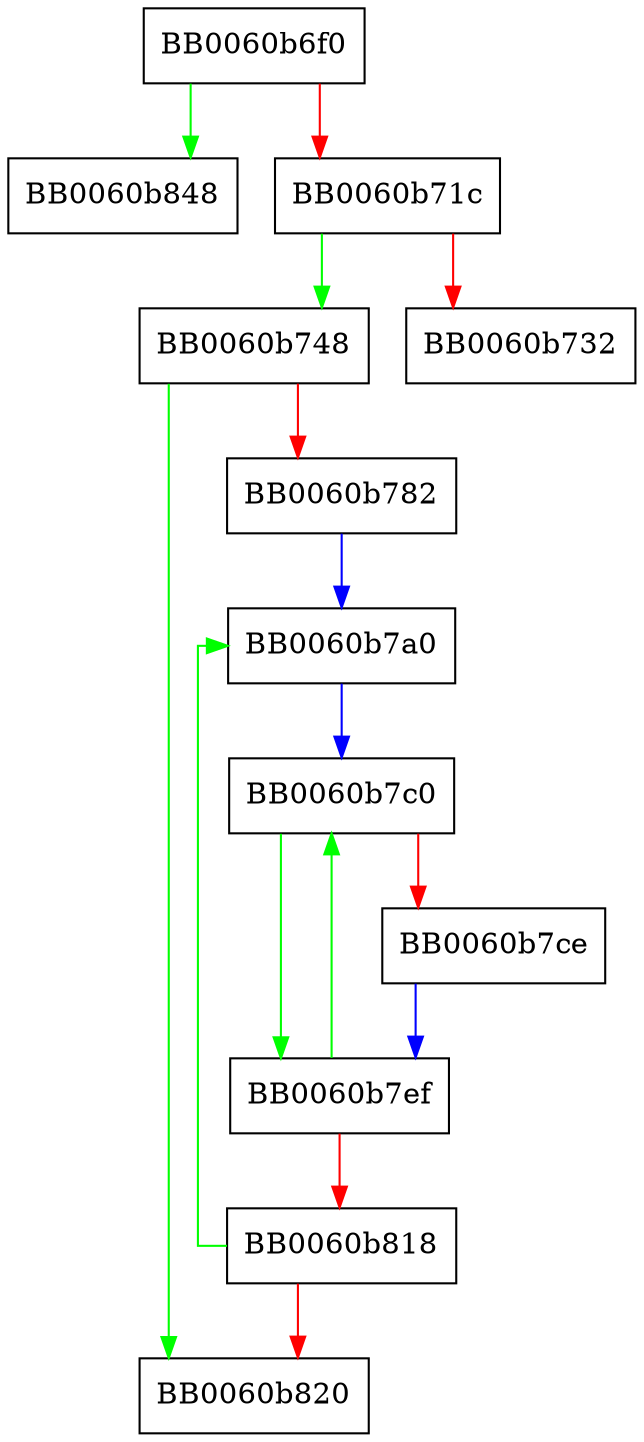 digraph crypto_128_unwrap_raw {
  node [shape="box"];
  graph [splines=ortho];
  BB0060b6f0 -> BB0060b848 [color="green"];
  BB0060b6f0 -> BB0060b71c [color="red"];
  BB0060b71c -> BB0060b748 [color="green"];
  BB0060b71c -> BB0060b732 [color="red"];
  BB0060b748 -> BB0060b820 [color="green"];
  BB0060b748 -> BB0060b782 [color="red"];
  BB0060b782 -> BB0060b7a0 [color="blue"];
  BB0060b7a0 -> BB0060b7c0 [color="blue"];
  BB0060b7c0 -> BB0060b7ef [color="green"];
  BB0060b7c0 -> BB0060b7ce [color="red"];
  BB0060b7ce -> BB0060b7ef [color="blue"];
  BB0060b7ef -> BB0060b7c0 [color="green"];
  BB0060b7ef -> BB0060b818 [color="red"];
  BB0060b818 -> BB0060b7a0 [color="green"];
  BB0060b818 -> BB0060b820 [color="red"];
}